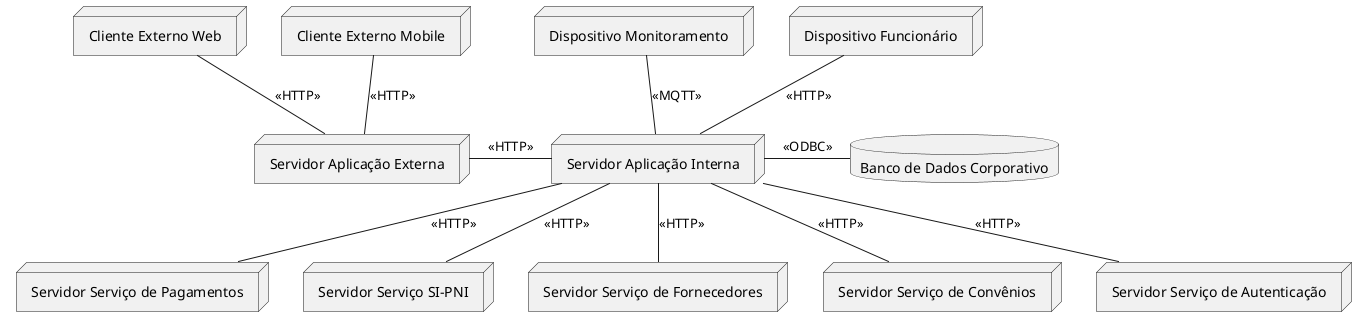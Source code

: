 @startuml

node servicoPagamento as "Servidor Serviço de Pagamentos"
node servicoSIPNI as "Servidor Serviço SI-PNI"
node servicoFornecedores as "Servidor Serviço de Fornecedores"
node servicoConvenios as "Servidor Serviço de Convênios"
node servicoAutenticacao as "Servidor Serviço de Autenticação"


node servidorInterno as "Servidor Aplicação Interna" 
node servidorExterno as "Servidor Aplicação Externa"
database bancoDeDados as "Banco de Dados Corporativo"

node dispositivoMonitoramento as "Dispositivo Monitoramento"

node dispositivoFuncionario as "Dispositivo Funcionário"

node clienteWeb as "Cliente Externo Web"

node clienteMobile as "Cliente Externo Mobile"

servidorInterno -- servicoPagamento : <<HTTP>>
servidorInterno -- servicoFornecedores : <<HTTP>>
servidorInterno -- servicoSIPNI : <<HTTP>>
servidorInterno -- servicoConvenios : <<HTTP>>
servidorInterno -- servicoAutenticacao : <<HTTP>>



servidorInterno - bancoDeDados : <<ODBC>>
servidorExterno - servidorInterno : <<HTTP>>
dispositivoMonitoramento -- servidorInterno : <<MQTT>>
dispositivoFuncionario -- servidorInterno : <<HTTP>>
clienteWeb -- servidorExterno : <<HTTP>>
clienteMobile -- servidorExterno : <<HTTP>>

@enduml
